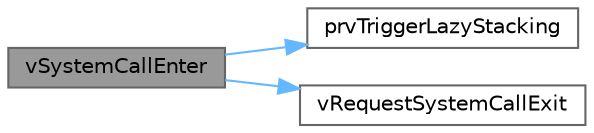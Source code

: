digraph "vSystemCallEnter"
{
 // LATEX_PDF_SIZE
  bgcolor="transparent";
  edge [fontname=Helvetica,fontsize=10,labelfontname=Helvetica,labelfontsize=10];
  node [fontname=Helvetica,fontsize=10,shape=box,height=0.2,width=0.4];
  rankdir="LR";
  Node1 [id="Node000001",label="vSystemCallEnter",height=0.2,width=0.4,color="gray40", fillcolor="grey60", style="filled", fontcolor="black",tooltip=" "];
  Node1 -> Node2 [id="edge1_Node000001_Node000002",color="steelblue1",style="solid",tooltip=" "];
  Node2 [id="Node000002",label="prvTriggerLazyStacking",height=0.2,width=0.4,color="grey40", fillcolor="white", style="filled",URL="$_r_v_d_s_2_a_r_m___c_m4___m_p_u_2port_8c.html#aec5e737e77ef9d213012435ff56d1cf8",tooltip=" "];
  Node1 -> Node3 [id="edge2_Node000001_Node000003",color="steelblue1",style="solid",tooltip=" "];
  Node3 [id="Node000003",label="vRequestSystemCallExit",height=0.2,width=0.4,color="grey40", fillcolor="white", style="filled",URL="$_g_c_c_2_a_r_m___c_m3___m_p_u_2port_8c.html#aa7885fb7a6f33980fb2491f9a99c485a",tooltip=" "];
}
